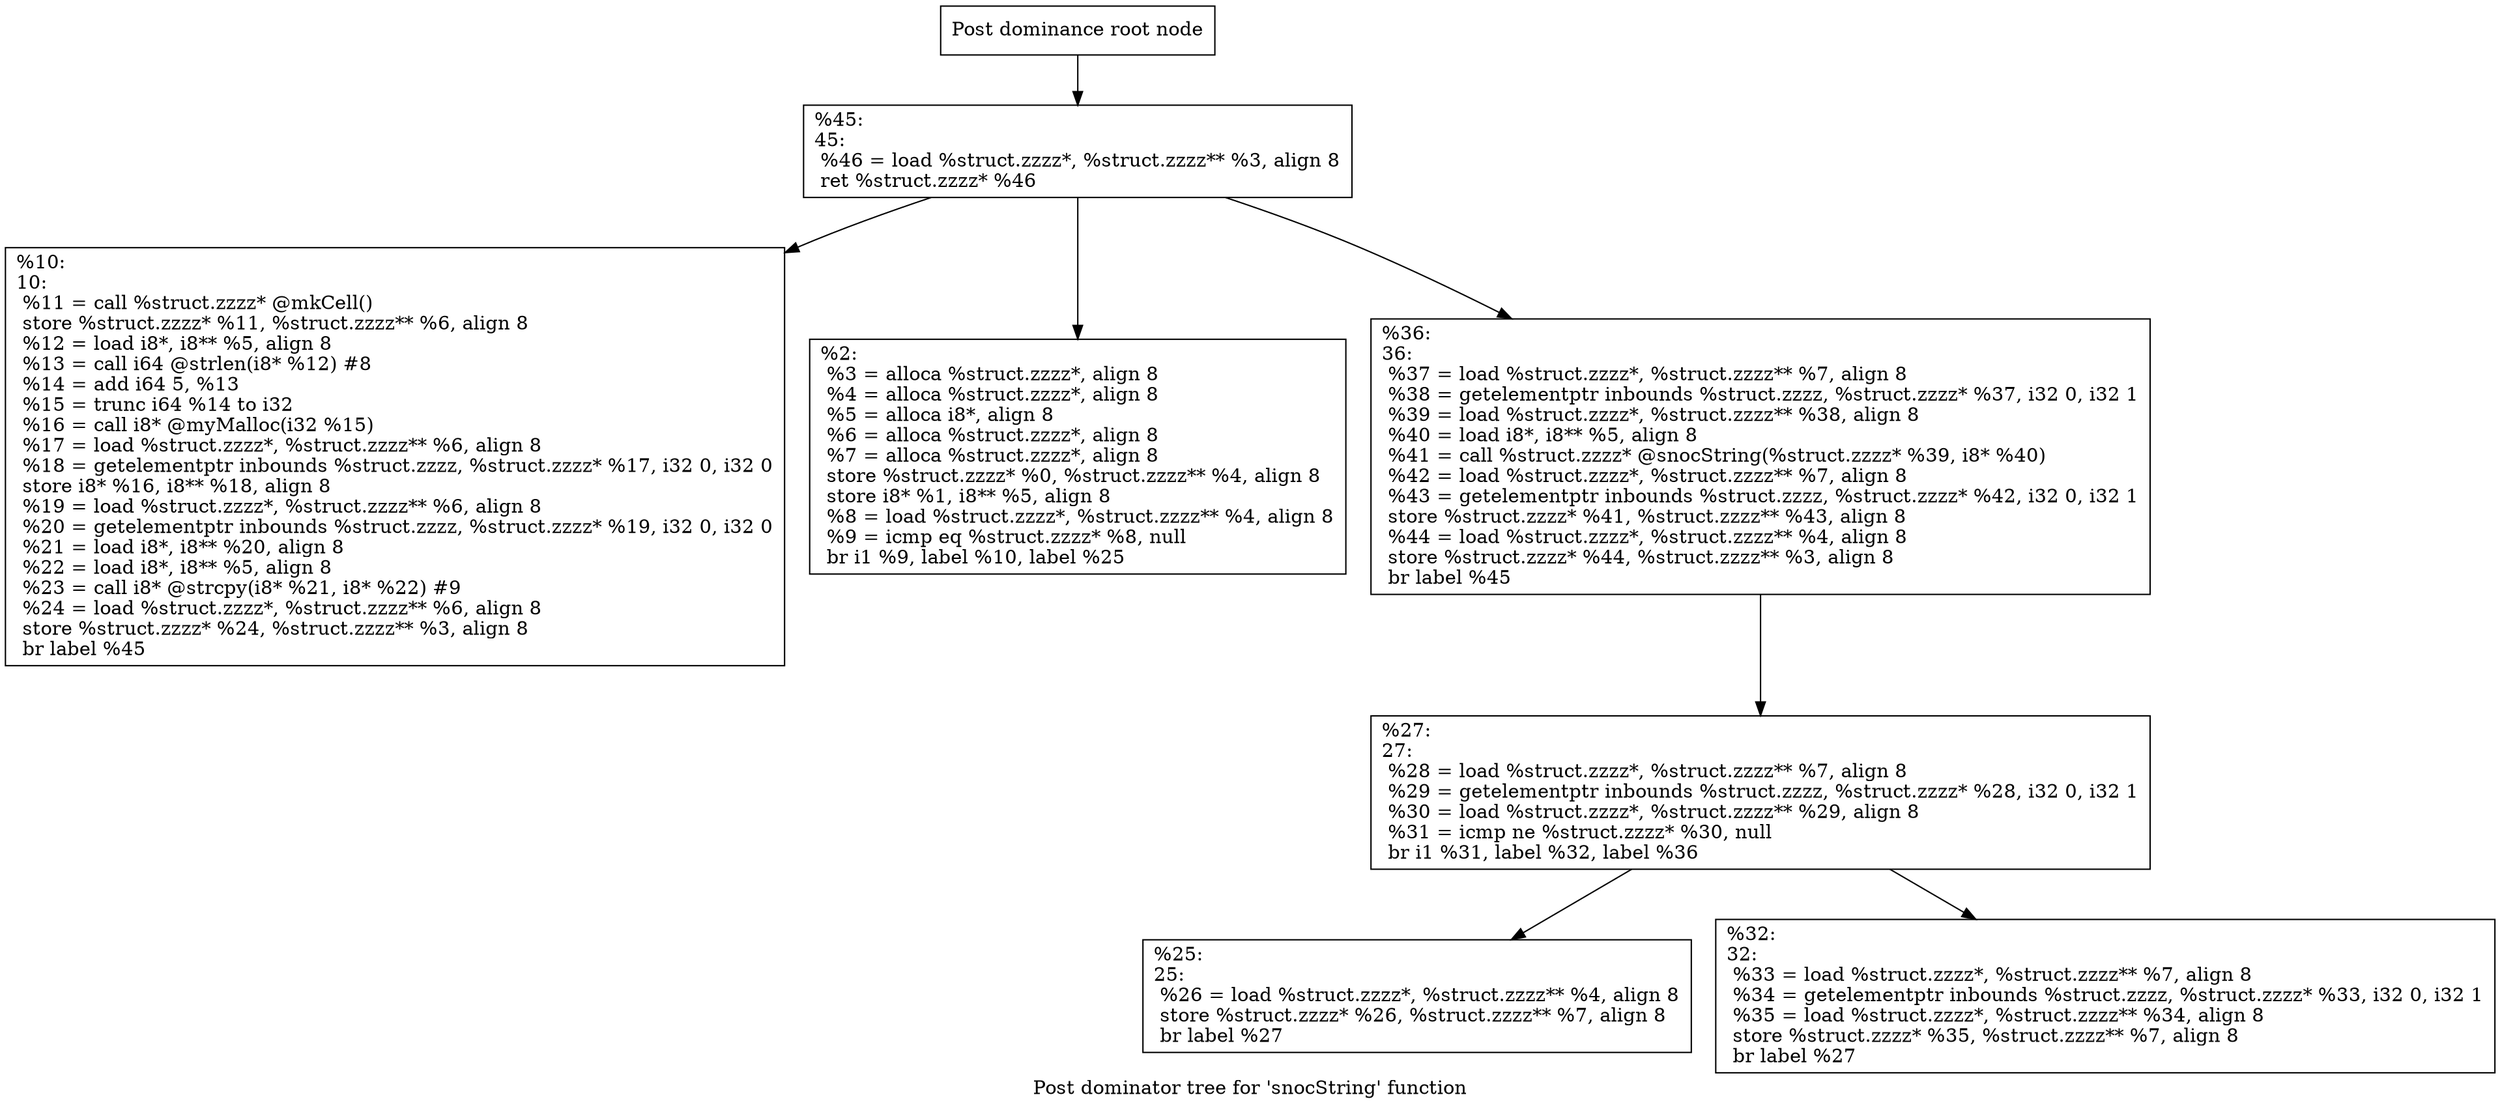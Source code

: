 digraph "Post dominator tree for 'snocString' function" {
	label="Post dominator tree for 'snocString' function";

	Node0x15cb460 [shape=record,label="{Post dominance root node}"];
	Node0x15cb460 -> Node0x15d4750;
	Node0x15d4750 [shape=record,label="{%45:\l45:                                               \l  %46 = load %struct.zzzz*, %struct.zzzz** %3, align 8\l  ret %struct.zzzz* %46\l}"];
	Node0x15d4750 -> Node0x14da750;
	Node0x15d4750 -> Node0x14b5800;
	Node0x15d4750 -> Node0x1493c20;
	Node0x14da750 [shape=record,label="{%10:\l10:                                               \l  %11 = call %struct.zzzz* @mkCell()\l  store %struct.zzzz* %11, %struct.zzzz** %6, align 8\l  %12 = load i8*, i8** %5, align 8\l  %13 = call i64 @strlen(i8* %12) #8\l  %14 = add i64 5, %13\l  %15 = trunc i64 %14 to i32\l  %16 = call i8* @myMalloc(i32 %15)\l  %17 = load %struct.zzzz*, %struct.zzzz** %6, align 8\l  %18 = getelementptr inbounds %struct.zzzz, %struct.zzzz* %17, i32 0, i32 0\l  store i8* %16, i8** %18, align 8\l  %19 = load %struct.zzzz*, %struct.zzzz** %6, align 8\l  %20 = getelementptr inbounds %struct.zzzz, %struct.zzzz* %19, i32 0, i32 0\l  %21 = load i8*, i8** %20, align 8\l  %22 = load i8*, i8** %5, align 8\l  %23 = call i8* @strcpy(i8* %21, i8* %22) #9\l  %24 = load %struct.zzzz*, %struct.zzzz** %6, align 8\l  store %struct.zzzz* %24, %struct.zzzz** %3, align 8\l  br label %45\l}"];
	Node0x14b5800 [shape=record,label="{%2:\l  %3 = alloca %struct.zzzz*, align 8\l  %4 = alloca %struct.zzzz*, align 8\l  %5 = alloca i8*, align 8\l  %6 = alloca %struct.zzzz*, align 8\l  %7 = alloca %struct.zzzz*, align 8\l  store %struct.zzzz* %0, %struct.zzzz** %4, align 8\l  store i8* %1, i8** %5, align 8\l  %8 = load %struct.zzzz*, %struct.zzzz** %4, align 8\l  %9 = icmp eq %struct.zzzz* %8, null\l  br i1 %9, label %10, label %25\l}"];
	Node0x1493c20 [shape=record,label="{%36:\l36:                                               \l  %37 = load %struct.zzzz*, %struct.zzzz** %7, align 8\l  %38 = getelementptr inbounds %struct.zzzz, %struct.zzzz* %37, i32 0, i32 1\l  %39 = load %struct.zzzz*, %struct.zzzz** %38, align 8\l  %40 = load i8*, i8** %5, align 8\l  %41 = call %struct.zzzz* @snocString(%struct.zzzz* %39, i8* %40)\l  %42 = load %struct.zzzz*, %struct.zzzz** %7, align 8\l  %43 = getelementptr inbounds %struct.zzzz, %struct.zzzz* %42, i32 0, i32 1\l  store %struct.zzzz* %41, %struct.zzzz** %43, align 8\l  %44 = load %struct.zzzz*, %struct.zzzz** %4, align 8\l  store %struct.zzzz* %44, %struct.zzzz** %3, align 8\l  br label %45\l}"];
	Node0x1493c20 -> Node0x1446220;
	Node0x1446220 [shape=record,label="{%27:\l27:                                               \l  %28 = load %struct.zzzz*, %struct.zzzz** %7, align 8\l  %29 = getelementptr inbounds %struct.zzzz, %struct.zzzz* %28, i32 0, i32 1\l  %30 = load %struct.zzzz*, %struct.zzzz** %29, align 8\l  %31 = icmp ne %struct.zzzz* %30, null\l  br i1 %31, label %32, label %36\l}"];
	Node0x1446220 -> Node0x151f160;
	Node0x1446220 -> Node0x1555730;
	Node0x151f160 [shape=record,label="{%25:\l25:                                               \l  %26 = load %struct.zzzz*, %struct.zzzz** %4, align 8\l  store %struct.zzzz* %26, %struct.zzzz** %7, align 8\l  br label %27\l}"];
	Node0x1555730 [shape=record,label="{%32:\l32:                                               \l  %33 = load %struct.zzzz*, %struct.zzzz** %7, align 8\l  %34 = getelementptr inbounds %struct.zzzz, %struct.zzzz* %33, i32 0, i32 1\l  %35 = load %struct.zzzz*, %struct.zzzz** %34, align 8\l  store %struct.zzzz* %35, %struct.zzzz** %7, align 8\l  br label %27\l}"];
}
